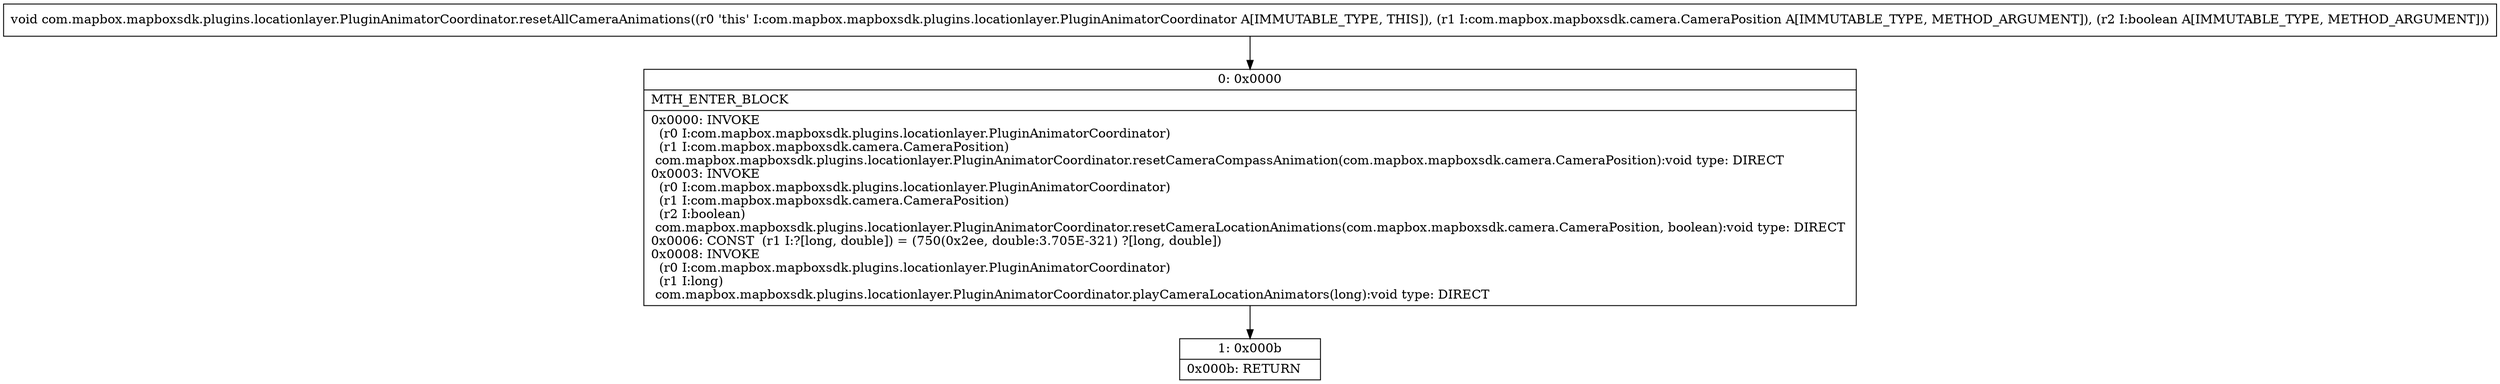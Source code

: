 digraph "CFG forcom.mapbox.mapboxsdk.plugins.locationlayer.PluginAnimatorCoordinator.resetAllCameraAnimations(Lcom\/mapbox\/mapboxsdk\/camera\/CameraPosition;Z)V" {
Node_0 [shape=record,label="{0\:\ 0x0000|MTH_ENTER_BLOCK\l|0x0000: INVOKE  \l  (r0 I:com.mapbox.mapboxsdk.plugins.locationlayer.PluginAnimatorCoordinator)\l  (r1 I:com.mapbox.mapboxsdk.camera.CameraPosition)\l com.mapbox.mapboxsdk.plugins.locationlayer.PluginAnimatorCoordinator.resetCameraCompassAnimation(com.mapbox.mapboxsdk.camera.CameraPosition):void type: DIRECT \l0x0003: INVOKE  \l  (r0 I:com.mapbox.mapboxsdk.plugins.locationlayer.PluginAnimatorCoordinator)\l  (r1 I:com.mapbox.mapboxsdk.camera.CameraPosition)\l  (r2 I:boolean)\l com.mapbox.mapboxsdk.plugins.locationlayer.PluginAnimatorCoordinator.resetCameraLocationAnimations(com.mapbox.mapboxsdk.camera.CameraPosition, boolean):void type: DIRECT \l0x0006: CONST  (r1 I:?[long, double]) = (750(0x2ee, double:3.705E\-321) ?[long, double]) \l0x0008: INVOKE  \l  (r0 I:com.mapbox.mapboxsdk.plugins.locationlayer.PluginAnimatorCoordinator)\l  (r1 I:long)\l com.mapbox.mapboxsdk.plugins.locationlayer.PluginAnimatorCoordinator.playCameraLocationAnimators(long):void type: DIRECT \l}"];
Node_1 [shape=record,label="{1\:\ 0x000b|0x000b: RETURN   \l}"];
MethodNode[shape=record,label="{void com.mapbox.mapboxsdk.plugins.locationlayer.PluginAnimatorCoordinator.resetAllCameraAnimations((r0 'this' I:com.mapbox.mapboxsdk.plugins.locationlayer.PluginAnimatorCoordinator A[IMMUTABLE_TYPE, THIS]), (r1 I:com.mapbox.mapboxsdk.camera.CameraPosition A[IMMUTABLE_TYPE, METHOD_ARGUMENT]), (r2 I:boolean A[IMMUTABLE_TYPE, METHOD_ARGUMENT])) }"];
MethodNode -> Node_0;
Node_0 -> Node_1;
}

